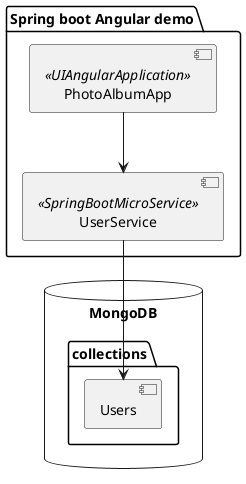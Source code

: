 @startuml
'https://plantuml.com/component-diagram


package "Spring boot Angular demo" {

  [PhotoAlbumApp] <<UIAngularApplication>>
  [UserService] <<SpringBootMicroService>>

}

database "MongoDB" {
  folder "collections" {
    [Users]
  }
}


[PhotoAlbumApp] --> [UserService]
[UserService] --> [Users]

@enduml
